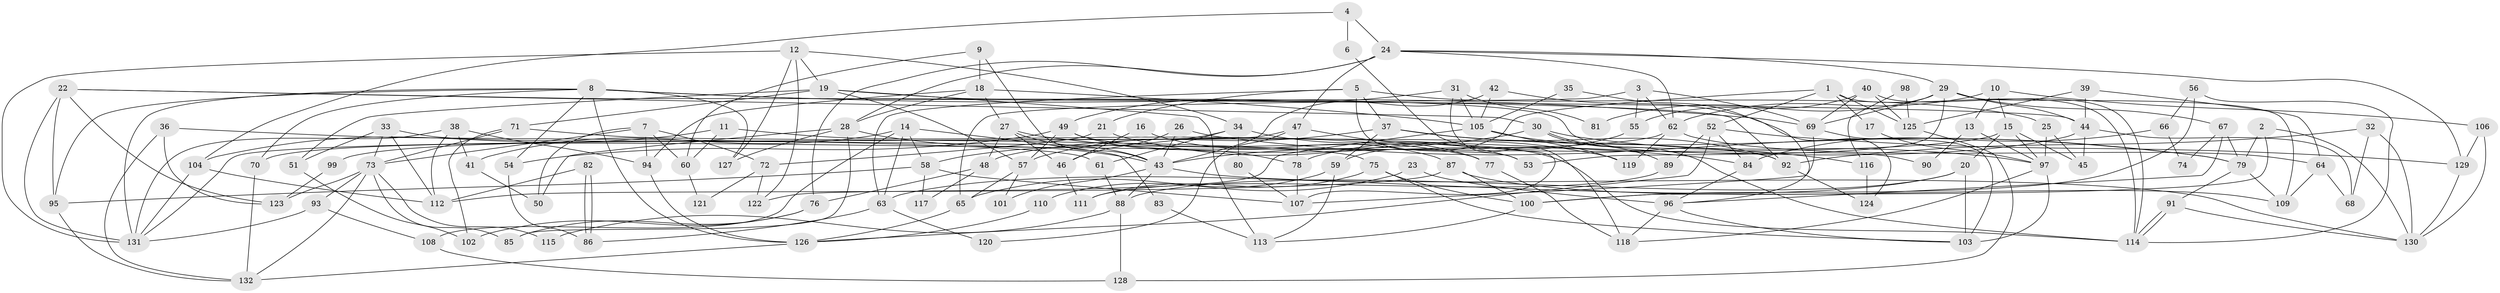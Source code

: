 // Generated by graph-tools (version 1.1) at 2025/15/03/09/25 04:15:02]
// undirected, 132 vertices, 264 edges
graph export_dot {
graph [start="1"]
  node [color=gray90,style=filled];
  1;
  2;
  3;
  4;
  5;
  6;
  7;
  8;
  9;
  10;
  11;
  12;
  13;
  14;
  15;
  16;
  17;
  18;
  19;
  20;
  21;
  22;
  23;
  24;
  25;
  26;
  27;
  28;
  29;
  30;
  31;
  32;
  33;
  34;
  35;
  36;
  37;
  38;
  39;
  40;
  41;
  42;
  43;
  44;
  45;
  46;
  47;
  48;
  49;
  50;
  51;
  52;
  53;
  54;
  55;
  56;
  57;
  58;
  59;
  60;
  61;
  62;
  63;
  64;
  65;
  66;
  67;
  68;
  69;
  70;
  71;
  72;
  73;
  74;
  75;
  76;
  77;
  78;
  79;
  80;
  81;
  82;
  83;
  84;
  85;
  86;
  87;
  88;
  89;
  90;
  91;
  92;
  93;
  94;
  95;
  96;
  97;
  98;
  99;
  100;
  101;
  102;
  103;
  104;
  105;
  106;
  107;
  108;
  109;
  110;
  111;
  112;
  113;
  114;
  115;
  116;
  117;
  118;
  119;
  120;
  121;
  122;
  123;
  124;
  125;
  126;
  127;
  128;
  129;
  130;
  131;
  132;
  1 -- 114;
  1 -- 52;
  1 -- 17;
  1 -- 59;
  1 -- 125;
  2 -- 79;
  2 -- 100;
  2 -- 130;
  3 -- 65;
  3 -- 69;
  3 -- 55;
  3 -- 62;
  4 -- 104;
  4 -- 24;
  4 -- 6;
  5 -- 25;
  5 -- 63;
  5 -- 21;
  5 -- 37;
  5 -- 53;
  6 -- 107;
  7 -- 94;
  7 -- 73;
  7 -- 50;
  7 -- 60;
  7 -- 72;
  8 -- 70;
  8 -- 126;
  8 -- 44;
  8 -- 54;
  8 -- 69;
  8 -- 95;
  8 -- 127;
  8 -- 131;
  9 -- 60;
  9 -- 18;
  9 -- 43;
  10 -- 106;
  10 -- 62;
  10 -- 13;
  10 -- 15;
  11 -- 104;
  11 -- 77;
  11 -- 60;
  12 -- 19;
  12 -- 131;
  12 -- 34;
  12 -- 122;
  12 -- 127;
  13 -- 97;
  13 -- 90;
  14 -- 58;
  14 -- 108;
  14 -- 41;
  14 -- 63;
  14 -- 83;
  15 -- 97;
  15 -- 20;
  15 -- 45;
  15 -- 99;
  16 -- 87;
  16 -- 46;
  17 -- 97;
  18 -- 28;
  18 -- 27;
  18 -- 94;
  18 -- 105;
  19 -- 51;
  19 -- 57;
  19 -- 71;
  19 -- 90;
  19 -- 113;
  20 -- 103;
  20 -- 63;
  20 -- 88;
  21 -- 72;
  21 -- 119;
  22 -- 95;
  22 -- 30;
  22 -- 92;
  22 -- 123;
  22 -- 131;
  23 -- 65;
  23 -- 96;
  24 -- 28;
  24 -- 62;
  24 -- 29;
  24 -- 47;
  24 -- 76;
  24 -- 129;
  25 -- 45;
  25 -- 97;
  26 -- 43;
  26 -- 79;
  26 -- 46;
  27 -- 48;
  27 -- 43;
  27 -- 46;
  27 -- 84;
  28 -- 127;
  28 -- 43;
  28 -- 50;
  28 -- 85;
  29 -- 44;
  29 -- 53;
  29 -- 67;
  29 -- 69;
  29 -- 81;
  29 -- 109;
  30 -- 114;
  30 -- 97;
  30 -- 43;
  30 -- 89;
  31 -- 49;
  31 -- 105;
  31 -- 81;
  31 -- 118;
  32 -- 130;
  32 -- 92;
  32 -- 68;
  33 -- 73;
  33 -- 112;
  33 -- 51;
  33 -- 92;
  34 -- 53;
  34 -- 58;
  34 -- 61;
  34 -- 80;
  35 -- 105;
  35 -- 96;
  36 -- 61;
  36 -- 123;
  36 -- 132;
  37 -- 92;
  37 -- 57;
  37 -- 59;
  37 -- 79;
  38 -- 131;
  38 -- 41;
  38 -- 94;
  38 -- 112;
  39 -- 125;
  39 -- 44;
  39 -- 64;
  40 -- 69;
  40 -- 114;
  40 -- 55;
  40 -- 125;
  41 -- 50;
  42 -- 43;
  42 -- 105;
  42 -- 124;
  43 -- 88;
  43 -- 101;
  43 -- 130;
  44 -- 68;
  44 -- 45;
  44 -- 48;
  46 -- 111;
  47 -- 131;
  47 -- 77;
  47 -- 78;
  47 -- 120;
  48 -- 76;
  48 -- 117;
  49 -- 54;
  49 -- 78;
  49 -- 57;
  49 -- 114;
  51 -- 102;
  52 -- 126;
  52 -- 129;
  52 -- 84;
  52 -- 89;
  54 -- 86;
  55 -- 78;
  56 -- 100;
  56 -- 114;
  56 -- 66;
  57 -- 65;
  57 -- 101;
  58 -- 107;
  58 -- 95;
  58 -- 117;
  59 -- 110;
  59 -- 113;
  60 -- 121;
  61 -- 88;
  62 -- 64;
  62 -- 70;
  62 -- 119;
  63 -- 86;
  63 -- 120;
  64 -- 109;
  64 -- 68;
  65 -- 126;
  66 -- 84;
  66 -- 74;
  67 -- 79;
  67 -- 74;
  67 -- 96;
  69 -- 103;
  69 -- 107;
  70 -- 132;
  71 -- 75;
  71 -- 73;
  71 -- 102;
  72 -- 122;
  72 -- 121;
  73 -- 132;
  73 -- 85;
  73 -- 93;
  73 -- 115;
  73 -- 123;
  75 -- 103;
  75 -- 111;
  75 -- 100;
  76 -- 85;
  76 -- 102;
  77 -- 118;
  78 -- 107;
  79 -- 91;
  79 -- 109;
  80 -- 107;
  82 -- 112;
  82 -- 86;
  82 -- 86;
  83 -- 113;
  84 -- 96;
  87 -- 109;
  87 -- 100;
  87 -- 112;
  88 -- 115;
  88 -- 128;
  89 -- 111;
  91 -- 114;
  91 -- 114;
  91 -- 130;
  92 -- 124;
  93 -- 131;
  93 -- 108;
  94 -- 126;
  95 -- 132;
  96 -- 103;
  96 -- 118;
  97 -- 118;
  97 -- 103;
  98 -- 125;
  98 -- 116;
  99 -- 123;
  100 -- 113;
  104 -- 131;
  104 -- 112;
  105 -- 119;
  105 -- 116;
  105 -- 122;
  106 -- 130;
  106 -- 129;
  108 -- 128;
  110 -- 126;
  116 -- 124;
  125 -- 128;
  126 -- 132;
  129 -- 130;
}
